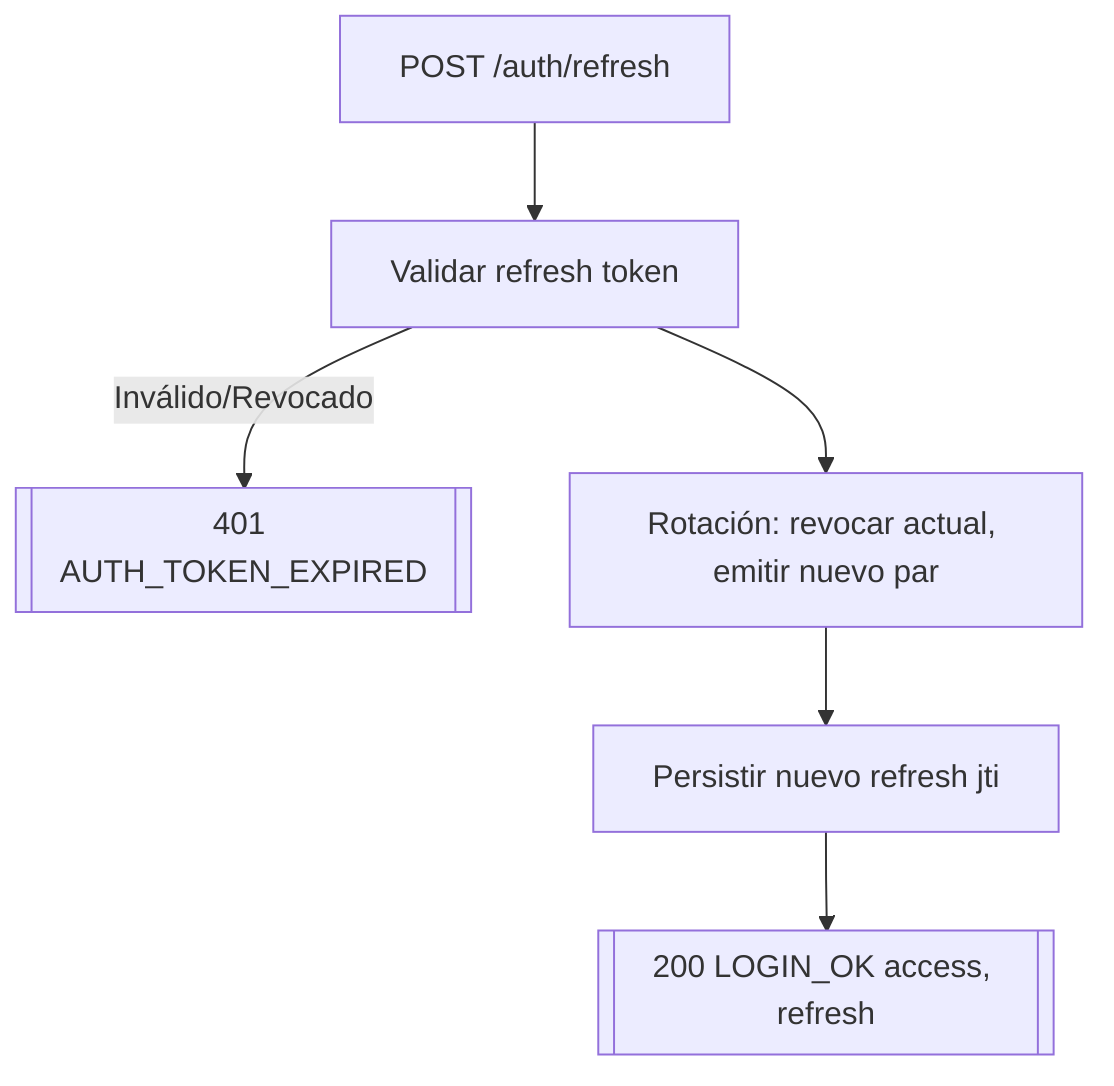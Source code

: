 flowchart TD
  A[POST /auth/refresh] --> B[Validar refresh token]
  B -->|Inválido/Revocado| E[[401 AUTH_TOKEN_EXPIRED]]
  B --> C[Rotación: revocar actual, emitir nuevo par]
  C --> D[Persistir nuevo refresh jti]
  D --> F[[200 LOGIN_OK access, refresh]]